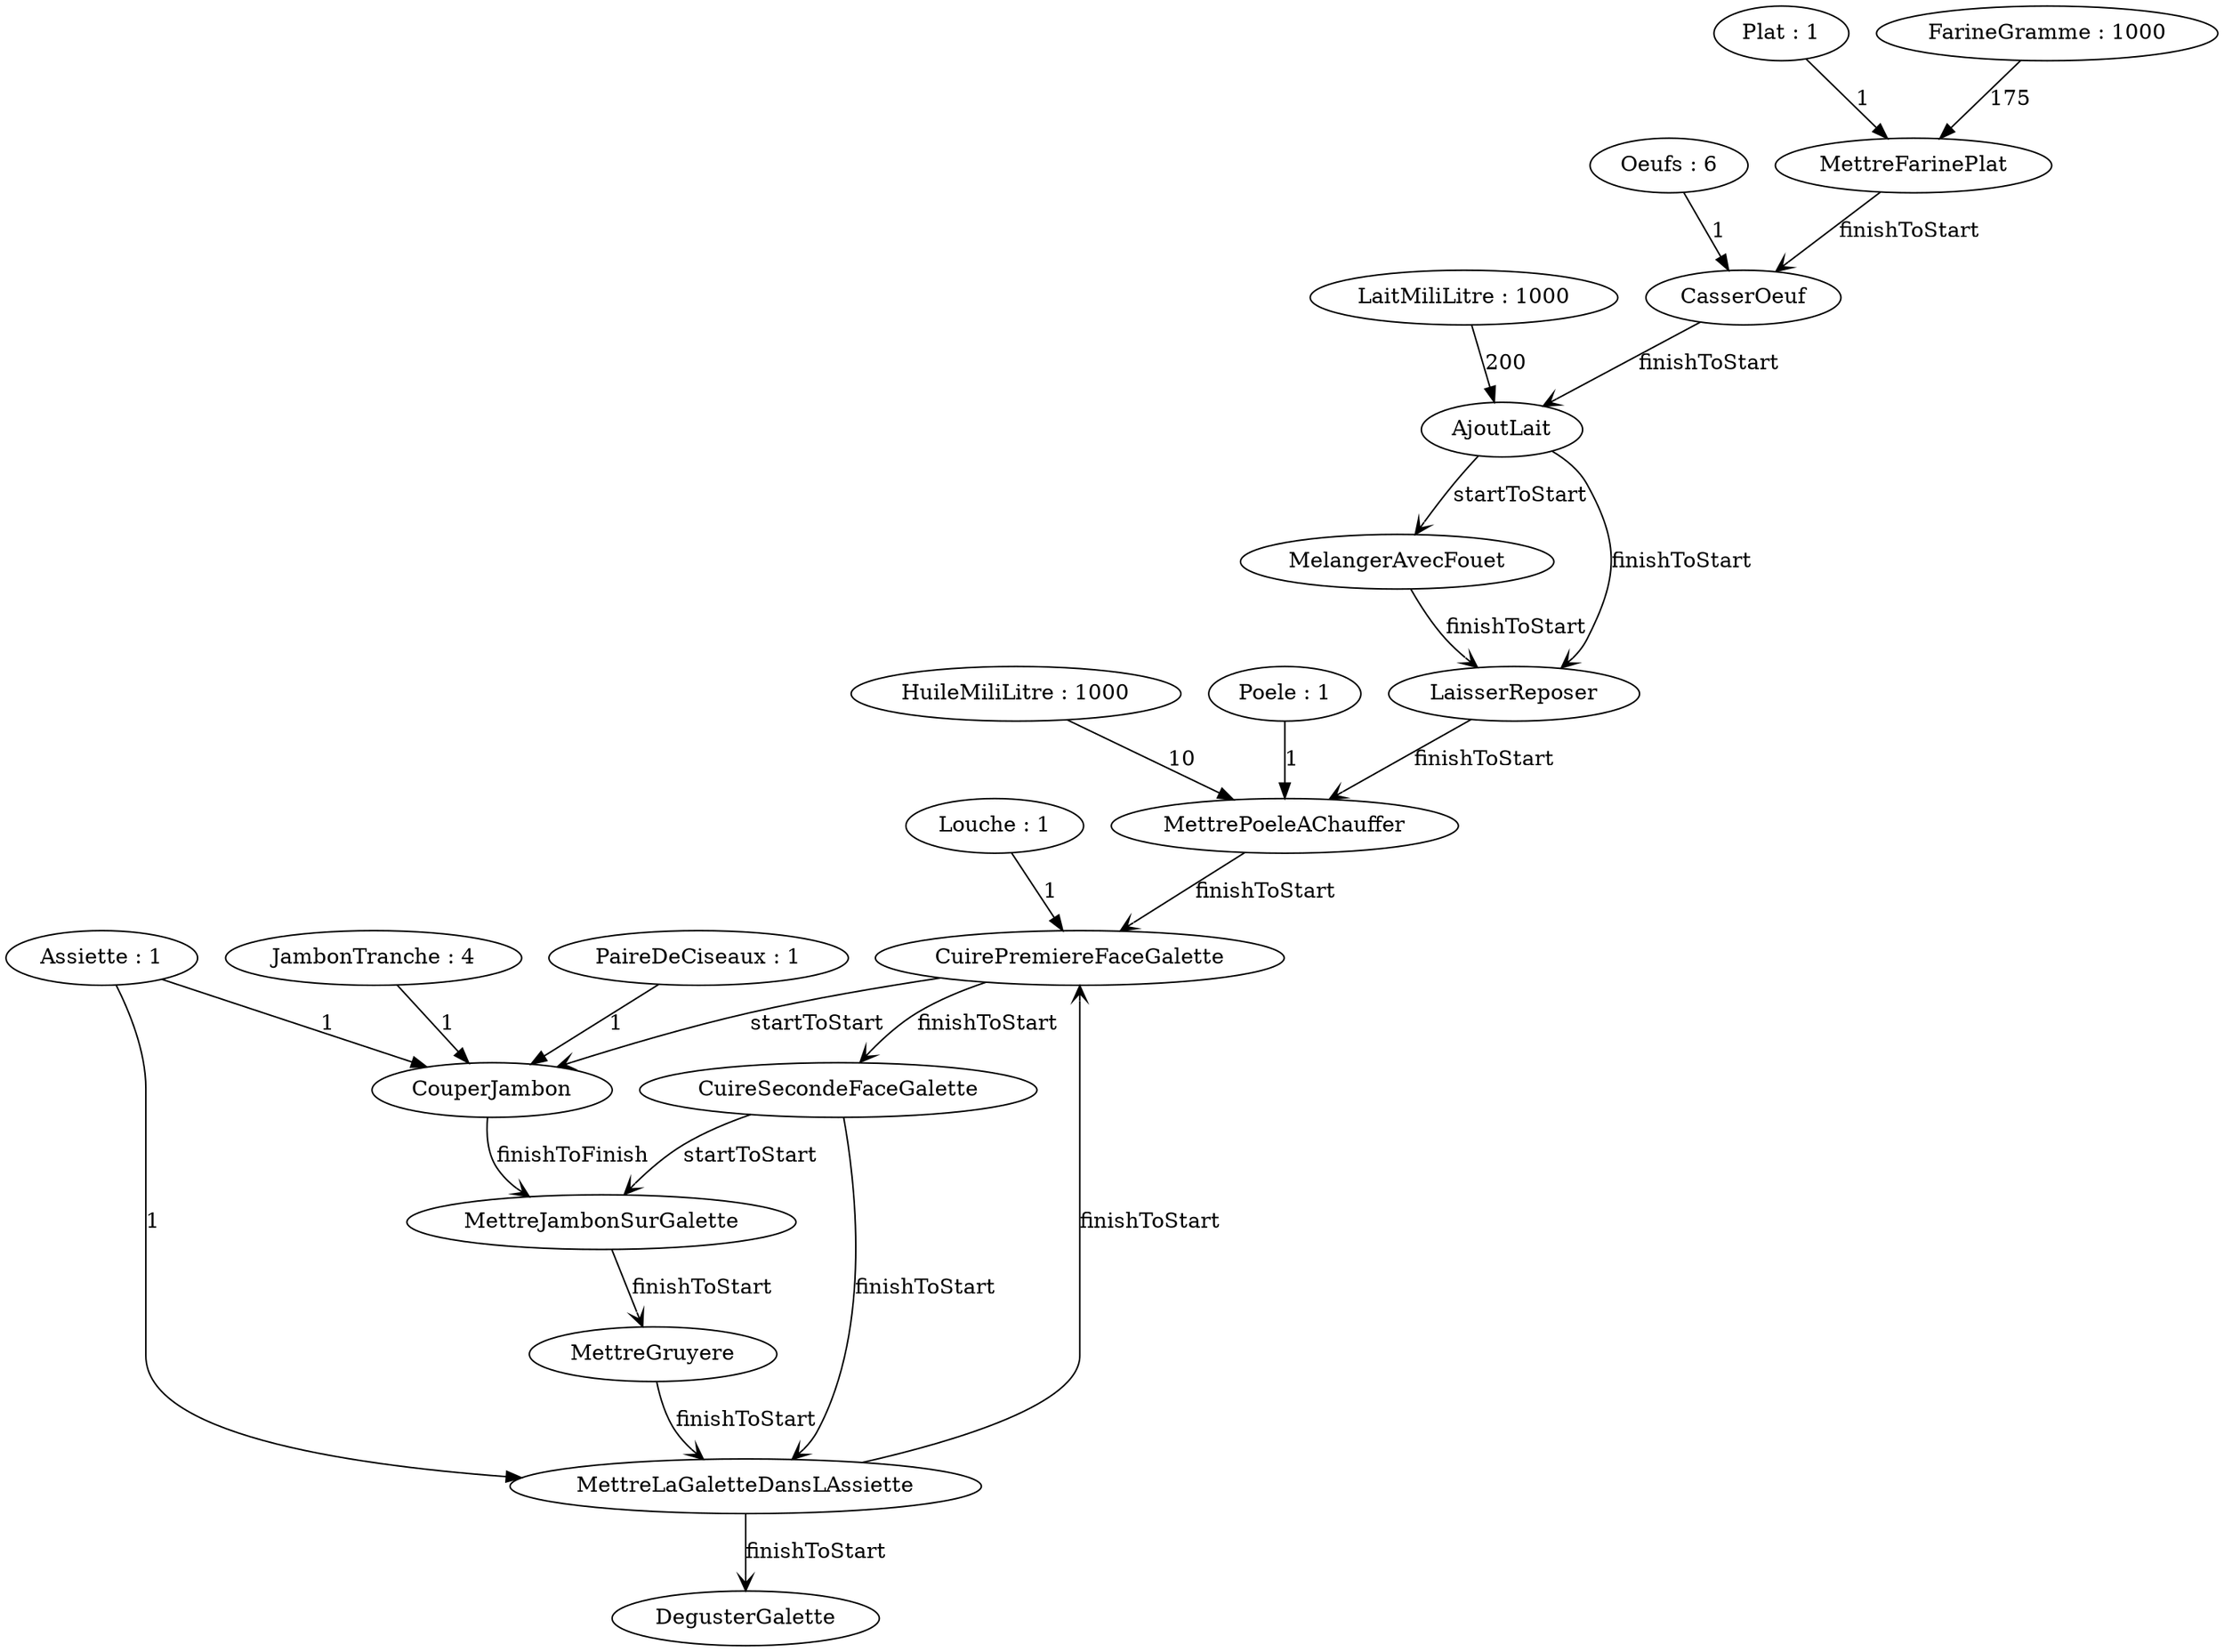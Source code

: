 digraph PreparationGaletteJambonFromage {
	MettreFarinePlat -> CasserOeuf [label=finishToStart arrowhead=vee]
					"Plat : 1" -> MettreFarinePlat[label=1 arrowhead=normal]
					"FarineGramme : 1000" -> MettreFarinePlat[label=175 arrowhead=normal]
	CasserOeuf -> AjoutLait [label=finishToStart arrowhead=vee]
					"Oeufs : 6" -> CasserOeuf[label=1 arrowhead=normal]
	AjoutLait -> MelangerAvecFouet [label=startToStart arrowhead=vee]
	AjoutLait -> LaisserReposer [label=finishToStart arrowhead=vee]
					"LaitMiliLitre : 1000" -> AjoutLait[label=200 arrowhead=normal]
	MelangerAvecFouet -> LaisserReposer [label=finishToStart arrowhead=vee]
	LaisserReposer -> MettrePoeleAChauffer [label=finishToStart arrowhead=vee]
	MettrePoeleAChauffer -> CuirePremiereFaceGalette [label=finishToStart arrowhead=vee]
					"HuileMiliLitre : 1000" -> MettrePoeleAChauffer[label=10 arrowhead=normal]
					"Poele : 1" -> MettrePoeleAChauffer[label=1 arrowhead=normal]
	CuirePremiereFaceGalette -> CouperJambon [label=startToStart arrowhead=vee]
	CuirePremiereFaceGalette -> CuireSecondeFaceGalette [label=finishToStart arrowhead=vee]
					"Louche : 1" -> CuirePremiereFaceGalette[label=1 arrowhead=normal]
	CouperJambon -> MettreJambonSurGalette [label=finishToFinish arrowhead=vee]
					"JambonTranche : 4" -> CouperJambon[label=1 arrowhead=normal]
					"Assiette : 1" -> CouperJambon[label=1 arrowhead=normal]
					"PaireDeCiseaux : 1" -> CouperJambon[label=1 arrowhead=normal]
	CuireSecondeFaceGalette -> MettreJambonSurGalette [label=startToStart arrowhead=vee]
	CuireSecondeFaceGalette -> MettreLaGaletteDansLAssiette [label=finishToStart arrowhead=vee]
	MettreJambonSurGalette -> MettreGruyere [label=finishToStart arrowhead=vee]
	MettreGruyere -> MettreLaGaletteDansLAssiette [label=finishToStart arrowhead=vee]
	MettreLaGaletteDansLAssiette -> DegusterGalette [label=finishToStart arrowhead=vee]
	MettreLaGaletteDansLAssiette -> CuirePremiereFaceGalette [label=finishToStart arrowhead=vee]
					"Assiette : 1" -> MettreLaGaletteDansLAssiette[label=1 arrowhead=normal]
}
